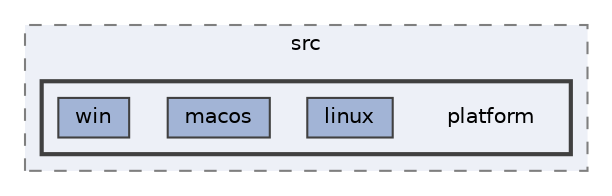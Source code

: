 digraph "engine/src/platform"
{
 // LATEX_PDF_SIZE
  bgcolor="transparent";
  edge [fontname=Helvetica,fontsize=10,labelfontname=Helvetica,labelfontsize=10];
  node [fontname=Helvetica,fontsize=10,shape=box,height=0.2,width=0.4];
  compound=true
  subgraph clusterdir_3d9126aa00c041bc0b8f859d1965a0f4 {
    graph [ bgcolor="#edf0f7", pencolor="grey50", label="src", fontname=Helvetica,fontsize=10 style="filled,dashed", URL="dir_3d9126aa00c041bc0b8f859d1965a0f4.html",tooltip=""]
  subgraph clusterdir_5023b6ae898e8cb97148492cc641a5cd {
    graph [ bgcolor="#edf0f7", pencolor="grey25", label="", fontname=Helvetica,fontsize=10 style="filled,bold", URL="dir_5023b6ae898e8cb97148492cc641a5cd.html",tooltip=""]
    dir_5023b6ae898e8cb97148492cc641a5cd [shape=plaintext, label="platform"];
  dir_e0b00fc876371703b31d58f22d847408 [label="linux", fillcolor="#a2b4d6", color="grey25", style="filled", URL="dir_e0b00fc876371703b31d58f22d847408.html",tooltip=""];
  dir_3e5d39cd28e26382e58e353c566ad298 [label="macos", fillcolor="#a2b4d6", color="grey25", style="filled", URL="dir_3e5d39cd28e26382e58e353c566ad298.html",tooltip=""];
  dir_e7e6d84f71ed6320a00aada155cfd0a7 [label="win", fillcolor="#a2b4d6", color="grey25", style="filled", URL="dir_e7e6d84f71ed6320a00aada155cfd0a7.html",tooltip=""];
  }
  }
}

